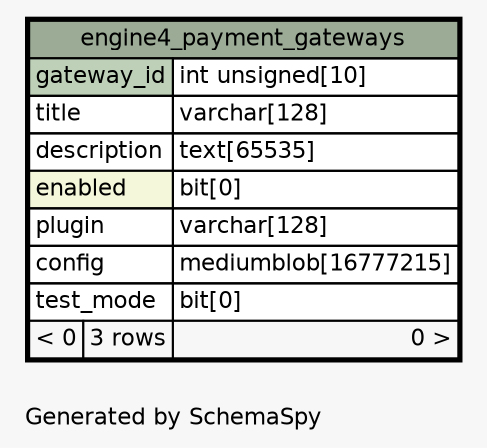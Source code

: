 // dot 2.38.0 on Windows 10 10.0
// SchemaSpy rev 590
digraph "oneDegreeRelationshipsDiagram" {
  graph [
    rankdir="RL"
    bgcolor="#f7f7f7"
    label="\nGenerated by SchemaSpy"
    labeljust="l"
    nodesep="0.18"
    ranksep="0.46"
    fontname="Helvetica"
    fontsize="11"
  ];
  node [
    fontname="Helvetica"
    fontsize="11"
    shape="plaintext"
  ];
  edge [
    arrowsize="0.8"
  ];
  "engine4_payment_gateways" [
    label=<
    <TABLE BORDER="2" CELLBORDER="1" CELLSPACING="0" BGCOLOR="#ffffff">
      <TR><TD COLSPAN="3" BGCOLOR="#9bab96" ALIGN="CENTER">engine4_payment_gateways</TD></TR>
      <TR><TD PORT="gateway_id" COLSPAN="2" BGCOLOR="#bed1b8" ALIGN="LEFT">gateway_id</TD><TD PORT="gateway_id.type" ALIGN="LEFT">int unsigned[10]</TD></TR>
      <TR><TD PORT="title" COLSPAN="2" ALIGN="LEFT">title</TD><TD PORT="title.type" ALIGN="LEFT">varchar[128]</TD></TR>
      <TR><TD PORT="description" COLSPAN="2" ALIGN="LEFT">description</TD><TD PORT="description.type" ALIGN="LEFT">text[65535]</TD></TR>
      <TR><TD PORT="enabled" COLSPAN="2" BGCOLOR="#f4f7da" ALIGN="LEFT">enabled</TD><TD PORT="enabled.type" ALIGN="LEFT">bit[0]</TD></TR>
      <TR><TD PORT="plugin" COLSPAN="2" ALIGN="LEFT">plugin</TD><TD PORT="plugin.type" ALIGN="LEFT">varchar[128]</TD></TR>
      <TR><TD PORT="config" COLSPAN="2" ALIGN="LEFT">config</TD><TD PORT="config.type" ALIGN="LEFT">mediumblob[16777215]</TD></TR>
      <TR><TD PORT="test_mode" COLSPAN="2" ALIGN="LEFT">test_mode</TD><TD PORT="test_mode.type" ALIGN="LEFT">bit[0]</TD></TR>
      <TR><TD ALIGN="LEFT" BGCOLOR="#f7f7f7">&lt; 0</TD><TD ALIGN="RIGHT" BGCOLOR="#f7f7f7">3 rows</TD><TD ALIGN="RIGHT" BGCOLOR="#f7f7f7">0 &gt;</TD></TR>
    </TABLE>>
    URL="engine4_payment_gateways.html"
    tooltip="engine4_payment_gateways"
  ];
}
